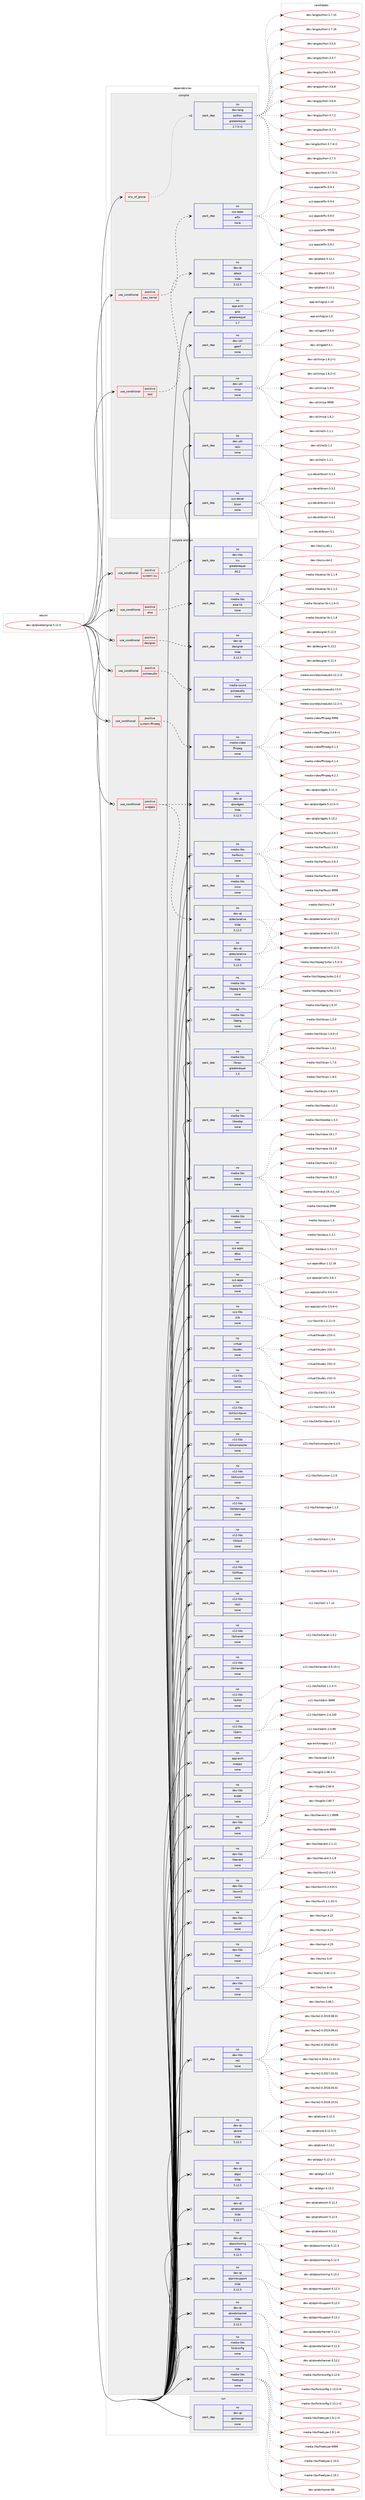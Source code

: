digraph prolog {

# *************
# Graph options
# *************

newrank=true;
concentrate=true;
compound=true;
graph [rankdir=LR,fontname=Helvetica,fontsize=10,ranksep=1.5];#, ranksep=2.5, nodesep=0.2];
edge  [arrowhead=vee];
node  [fontname=Helvetica,fontsize=10];

# **********
# The ebuild
# **********

subgraph cluster_leftcol {
color=gray;
rank=same;
label=<<i>ebuild</i>>;
id [label="dev-qt/qtwebengine-5.12.5", color=red, width=4, href="../dev-qt/qtwebengine-5.12.5.svg"];
}

# ****************
# The dependencies
# ****************

subgraph cluster_midcol {
color=gray;
label=<<i>dependencies</i>>;
subgraph cluster_compile {
fillcolor="#eeeeee";
style=filled;
label=<<i>compile</i>>;
subgraph any11514 {
dependency647352 [label=<<TABLE BORDER="0" CELLBORDER="1" CELLSPACING="0" CELLPADDING="4"><TR><TD CELLPADDING="10">any_of_group</TD></TR></TABLE>>, shape=none, color=red];subgraph pack482967 {
dependency647353 [label=<<TABLE BORDER="0" CELLBORDER="1" CELLSPACING="0" CELLPADDING="4" WIDTH="220"><TR><TD ROWSPAN="6" CELLPADDING="30">pack_dep</TD></TR><TR><TD WIDTH="110">no</TD></TR><TR><TD>dev-lang</TD></TR><TR><TD>python</TD></TR><TR><TD>greaterequal</TD></TR><TR><TD>2.7.5-r2</TD></TR></TABLE>>, shape=none, color=blue];
}
dependency647352:e -> dependency647353:w [weight=20,style="dotted",arrowhead="oinv"];
}
id:e -> dependency647352:w [weight=20,style="solid",arrowhead="vee"];
subgraph cond152493 {
dependency647354 [label=<<TABLE BORDER="0" CELLBORDER="1" CELLSPACING="0" CELLPADDING="4"><TR><TD ROWSPAN="3" CELLPADDING="10">use_conditional</TD></TR><TR><TD>positive</TD></TR><TR><TD>pax_kernel</TD></TR></TABLE>>, shape=none, color=red];
subgraph pack482968 {
dependency647355 [label=<<TABLE BORDER="0" CELLBORDER="1" CELLSPACING="0" CELLPADDING="4" WIDTH="220"><TR><TD ROWSPAN="6" CELLPADDING="30">pack_dep</TD></TR><TR><TD WIDTH="110">no</TD></TR><TR><TD>sys-apps</TD></TR><TR><TD>elfix</TD></TR><TR><TD>none</TD></TR><TR><TD></TD></TR></TABLE>>, shape=none, color=blue];
}
dependency647354:e -> dependency647355:w [weight=20,style="dashed",arrowhead="vee"];
}
id:e -> dependency647354:w [weight=20,style="solid",arrowhead="vee"];
subgraph cond152494 {
dependency647356 [label=<<TABLE BORDER="0" CELLBORDER="1" CELLSPACING="0" CELLPADDING="4"><TR><TD ROWSPAN="3" CELLPADDING="10">use_conditional</TD></TR><TR><TD>positive</TD></TR><TR><TD>test</TD></TR></TABLE>>, shape=none, color=red];
subgraph pack482969 {
dependency647357 [label=<<TABLE BORDER="0" CELLBORDER="1" CELLSPACING="0" CELLPADDING="4" WIDTH="220"><TR><TD ROWSPAN="6" CELLPADDING="30">pack_dep</TD></TR><TR><TD WIDTH="110">no</TD></TR><TR><TD>dev-qt</TD></TR><TR><TD>qttest</TD></TR><TR><TD>tilde</TD></TR><TR><TD>5.12.5</TD></TR></TABLE>>, shape=none, color=blue];
}
dependency647356:e -> dependency647357:w [weight=20,style="dashed",arrowhead="vee"];
}
id:e -> dependency647356:w [weight=20,style="solid",arrowhead="vee"];
subgraph pack482970 {
dependency647358 [label=<<TABLE BORDER="0" CELLBORDER="1" CELLSPACING="0" CELLPADDING="4" WIDTH="220"><TR><TD ROWSPAN="6" CELLPADDING="30">pack_dep</TD></TR><TR><TD WIDTH="110">no</TD></TR><TR><TD>app-arch</TD></TR><TR><TD>gzip</TD></TR><TR><TD>greaterequal</TD></TR><TR><TD>1.7</TD></TR></TABLE>>, shape=none, color=blue];
}
id:e -> dependency647358:w [weight=20,style="solid",arrowhead="vee"];
subgraph pack482971 {
dependency647359 [label=<<TABLE BORDER="0" CELLBORDER="1" CELLSPACING="0" CELLPADDING="4" WIDTH="220"><TR><TD ROWSPAN="6" CELLPADDING="30">pack_dep</TD></TR><TR><TD WIDTH="110">no</TD></TR><TR><TD>dev-util</TD></TR><TR><TD>gperf</TD></TR><TR><TD>none</TD></TR><TR><TD></TD></TR></TABLE>>, shape=none, color=blue];
}
id:e -> dependency647359:w [weight=20,style="solid",arrowhead="vee"];
subgraph pack482972 {
dependency647360 [label=<<TABLE BORDER="0" CELLBORDER="1" CELLSPACING="0" CELLPADDING="4" WIDTH="220"><TR><TD ROWSPAN="6" CELLPADDING="30">pack_dep</TD></TR><TR><TD WIDTH="110">no</TD></TR><TR><TD>dev-util</TD></TR><TR><TD>ninja</TD></TR><TR><TD>none</TD></TR><TR><TD></TD></TR></TABLE>>, shape=none, color=blue];
}
id:e -> dependency647360:w [weight=20,style="solid",arrowhead="vee"];
subgraph pack482973 {
dependency647361 [label=<<TABLE BORDER="0" CELLBORDER="1" CELLSPACING="0" CELLPADDING="4" WIDTH="220"><TR><TD ROWSPAN="6" CELLPADDING="30">pack_dep</TD></TR><TR><TD WIDTH="110">no</TD></TR><TR><TD>dev-util</TD></TR><TR><TD>re2c</TD></TR><TR><TD>none</TD></TR><TR><TD></TD></TR></TABLE>>, shape=none, color=blue];
}
id:e -> dependency647361:w [weight=20,style="solid",arrowhead="vee"];
subgraph pack482974 {
dependency647362 [label=<<TABLE BORDER="0" CELLBORDER="1" CELLSPACING="0" CELLPADDING="4" WIDTH="220"><TR><TD ROWSPAN="6" CELLPADDING="30">pack_dep</TD></TR><TR><TD WIDTH="110">no</TD></TR><TR><TD>sys-devel</TD></TR><TR><TD>bison</TD></TR><TR><TD>none</TD></TR><TR><TD></TD></TR></TABLE>>, shape=none, color=blue];
}
id:e -> dependency647362:w [weight=20,style="solid",arrowhead="vee"];
}
subgraph cluster_compileandrun {
fillcolor="#eeeeee";
style=filled;
label=<<i>compile and run</i>>;
subgraph cond152495 {
dependency647363 [label=<<TABLE BORDER="0" CELLBORDER="1" CELLSPACING="0" CELLPADDING="4"><TR><TD ROWSPAN="3" CELLPADDING="10">use_conditional</TD></TR><TR><TD>positive</TD></TR><TR><TD>alsa</TD></TR></TABLE>>, shape=none, color=red];
subgraph pack482975 {
dependency647364 [label=<<TABLE BORDER="0" CELLBORDER="1" CELLSPACING="0" CELLPADDING="4" WIDTH="220"><TR><TD ROWSPAN="6" CELLPADDING="30">pack_dep</TD></TR><TR><TD WIDTH="110">no</TD></TR><TR><TD>media-libs</TD></TR><TR><TD>alsa-lib</TD></TR><TR><TD>none</TD></TR><TR><TD></TD></TR></TABLE>>, shape=none, color=blue];
}
dependency647363:e -> dependency647364:w [weight=20,style="dashed",arrowhead="vee"];
}
id:e -> dependency647363:w [weight=20,style="solid",arrowhead="odotvee"];
subgraph cond152496 {
dependency647365 [label=<<TABLE BORDER="0" CELLBORDER="1" CELLSPACING="0" CELLPADDING="4"><TR><TD ROWSPAN="3" CELLPADDING="10">use_conditional</TD></TR><TR><TD>positive</TD></TR><TR><TD>designer</TD></TR></TABLE>>, shape=none, color=red];
subgraph pack482976 {
dependency647366 [label=<<TABLE BORDER="0" CELLBORDER="1" CELLSPACING="0" CELLPADDING="4" WIDTH="220"><TR><TD ROWSPAN="6" CELLPADDING="30">pack_dep</TD></TR><TR><TD WIDTH="110">no</TD></TR><TR><TD>dev-qt</TD></TR><TR><TD>designer</TD></TR><TR><TD>tilde</TD></TR><TR><TD>5.12.5</TD></TR></TABLE>>, shape=none, color=blue];
}
dependency647365:e -> dependency647366:w [weight=20,style="dashed",arrowhead="vee"];
}
id:e -> dependency647365:w [weight=20,style="solid",arrowhead="odotvee"];
subgraph cond152497 {
dependency647367 [label=<<TABLE BORDER="0" CELLBORDER="1" CELLSPACING="0" CELLPADDING="4"><TR><TD ROWSPAN="3" CELLPADDING="10">use_conditional</TD></TR><TR><TD>positive</TD></TR><TR><TD>pulseaudio</TD></TR></TABLE>>, shape=none, color=red];
subgraph pack482977 {
dependency647368 [label=<<TABLE BORDER="0" CELLBORDER="1" CELLSPACING="0" CELLPADDING="4" WIDTH="220"><TR><TD ROWSPAN="6" CELLPADDING="30">pack_dep</TD></TR><TR><TD WIDTH="110">no</TD></TR><TR><TD>media-sound</TD></TR><TR><TD>pulseaudio</TD></TR><TR><TD>none</TD></TR><TR><TD></TD></TR></TABLE>>, shape=none, color=blue];
}
dependency647367:e -> dependency647368:w [weight=20,style="dashed",arrowhead="vee"];
}
id:e -> dependency647367:w [weight=20,style="solid",arrowhead="odotvee"];
subgraph cond152498 {
dependency647369 [label=<<TABLE BORDER="0" CELLBORDER="1" CELLSPACING="0" CELLPADDING="4"><TR><TD ROWSPAN="3" CELLPADDING="10">use_conditional</TD></TR><TR><TD>positive</TD></TR><TR><TD>system-ffmpeg</TD></TR></TABLE>>, shape=none, color=red];
subgraph pack482978 {
dependency647370 [label=<<TABLE BORDER="0" CELLBORDER="1" CELLSPACING="0" CELLPADDING="4" WIDTH="220"><TR><TD ROWSPAN="6" CELLPADDING="30">pack_dep</TD></TR><TR><TD WIDTH="110">no</TD></TR><TR><TD>media-video</TD></TR><TR><TD>ffmpeg</TD></TR><TR><TD>none</TD></TR><TR><TD></TD></TR></TABLE>>, shape=none, color=blue];
}
dependency647369:e -> dependency647370:w [weight=20,style="dashed",arrowhead="vee"];
}
id:e -> dependency647369:w [weight=20,style="solid",arrowhead="odotvee"];
subgraph cond152499 {
dependency647371 [label=<<TABLE BORDER="0" CELLBORDER="1" CELLSPACING="0" CELLPADDING="4"><TR><TD ROWSPAN="3" CELLPADDING="10">use_conditional</TD></TR><TR><TD>positive</TD></TR><TR><TD>system-icu</TD></TR></TABLE>>, shape=none, color=red];
subgraph pack482979 {
dependency647372 [label=<<TABLE BORDER="0" CELLBORDER="1" CELLSPACING="0" CELLPADDING="4" WIDTH="220"><TR><TD ROWSPAN="6" CELLPADDING="30">pack_dep</TD></TR><TR><TD WIDTH="110">no</TD></TR><TR><TD>dev-libs</TD></TR><TR><TD>icu</TD></TR><TR><TD>greaterequal</TD></TR><TR><TD>60.2</TD></TR></TABLE>>, shape=none, color=blue];
}
dependency647371:e -> dependency647372:w [weight=20,style="dashed",arrowhead="vee"];
}
id:e -> dependency647371:w [weight=20,style="solid",arrowhead="odotvee"];
subgraph cond152500 {
dependency647373 [label=<<TABLE BORDER="0" CELLBORDER="1" CELLSPACING="0" CELLPADDING="4"><TR><TD ROWSPAN="3" CELLPADDING="10">use_conditional</TD></TR><TR><TD>positive</TD></TR><TR><TD>widgets</TD></TR></TABLE>>, shape=none, color=red];
subgraph pack482980 {
dependency647374 [label=<<TABLE BORDER="0" CELLBORDER="1" CELLSPACING="0" CELLPADDING="4" WIDTH="220"><TR><TD ROWSPAN="6" CELLPADDING="30">pack_dep</TD></TR><TR><TD WIDTH="110">no</TD></TR><TR><TD>dev-qt</TD></TR><TR><TD>qtdeclarative</TD></TR><TR><TD>tilde</TD></TR><TR><TD>5.12.5</TD></TR></TABLE>>, shape=none, color=blue];
}
dependency647373:e -> dependency647374:w [weight=20,style="dashed",arrowhead="vee"];
subgraph pack482981 {
dependency647375 [label=<<TABLE BORDER="0" CELLBORDER="1" CELLSPACING="0" CELLPADDING="4" WIDTH="220"><TR><TD ROWSPAN="6" CELLPADDING="30">pack_dep</TD></TR><TR><TD WIDTH="110">no</TD></TR><TR><TD>dev-qt</TD></TR><TR><TD>qtwidgets</TD></TR><TR><TD>tilde</TD></TR><TR><TD>5.12.5</TD></TR></TABLE>>, shape=none, color=blue];
}
dependency647373:e -> dependency647375:w [weight=20,style="dashed",arrowhead="vee"];
}
id:e -> dependency647373:w [weight=20,style="solid",arrowhead="odotvee"];
subgraph pack482982 {
dependency647376 [label=<<TABLE BORDER="0" CELLBORDER="1" CELLSPACING="0" CELLPADDING="4" WIDTH="220"><TR><TD ROWSPAN="6" CELLPADDING="30">pack_dep</TD></TR><TR><TD WIDTH="110">no</TD></TR><TR><TD>app-arch</TD></TR><TR><TD>snappy</TD></TR><TR><TD>none</TD></TR><TR><TD></TD></TR></TABLE>>, shape=none, color=blue];
}
id:e -> dependency647376:w [weight=20,style="solid",arrowhead="odotvee"];
subgraph pack482983 {
dependency647377 [label=<<TABLE BORDER="0" CELLBORDER="1" CELLSPACING="0" CELLPADDING="4" WIDTH="220"><TR><TD ROWSPAN="6" CELLPADDING="30">pack_dep</TD></TR><TR><TD WIDTH="110">no</TD></TR><TR><TD>dev-libs</TD></TR><TR><TD>expat</TD></TR><TR><TD>none</TD></TR><TR><TD></TD></TR></TABLE>>, shape=none, color=blue];
}
id:e -> dependency647377:w [weight=20,style="solid",arrowhead="odotvee"];
subgraph pack482984 {
dependency647378 [label=<<TABLE BORDER="0" CELLBORDER="1" CELLSPACING="0" CELLPADDING="4" WIDTH="220"><TR><TD ROWSPAN="6" CELLPADDING="30">pack_dep</TD></TR><TR><TD WIDTH="110">no</TD></TR><TR><TD>dev-libs</TD></TR><TR><TD>glib</TD></TR><TR><TD>none</TD></TR><TR><TD></TD></TR></TABLE>>, shape=none, color=blue];
}
id:e -> dependency647378:w [weight=20,style="solid",arrowhead="odotvee"];
subgraph pack482985 {
dependency647379 [label=<<TABLE BORDER="0" CELLBORDER="1" CELLSPACING="0" CELLPADDING="4" WIDTH="220"><TR><TD ROWSPAN="6" CELLPADDING="30">pack_dep</TD></TR><TR><TD WIDTH="110">no</TD></TR><TR><TD>dev-libs</TD></TR><TR><TD>libevent</TD></TR><TR><TD>none</TD></TR><TR><TD></TD></TR></TABLE>>, shape=none, color=blue];
}
id:e -> dependency647379:w [weight=20,style="solid",arrowhead="odotvee"];
subgraph pack482986 {
dependency647380 [label=<<TABLE BORDER="0" CELLBORDER="1" CELLSPACING="0" CELLPADDING="4" WIDTH="220"><TR><TD ROWSPAN="6" CELLPADDING="30">pack_dep</TD></TR><TR><TD WIDTH="110">no</TD></TR><TR><TD>dev-libs</TD></TR><TR><TD>libxml2</TD></TR><TR><TD>none</TD></TR><TR><TD></TD></TR></TABLE>>, shape=none, color=blue];
}
id:e -> dependency647380:w [weight=20,style="solid",arrowhead="odotvee"];
subgraph pack482987 {
dependency647381 [label=<<TABLE BORDER="0" CELLBORDER="1" CELLSPACING="0" CELLPADDING="4" WIDTH="220"><TR><TD ROWSPAN="6" CELLPADDING="30">pack_dep</TD></TR><TR><TD WIDTH="110">no</TD></TR><TR><TD>dev-libs</TD></TR><TR><TD>libxslt</TD></TR><TR><TD>none</TD></TR><TR><TD></TD></TR></TABLE>>, shape=none, color=blue];
}
id:e -> dependency647381:w [weight=20,style="solid",arrowhead="odotvee"];
subgraph pack482988 {
dependency647382 [label=<<TABLE BORDER="0" CELLBORDER="1" CELLSPACING="0" CELLPADDING="4" WIDTH="220"><TR><TD ROWSPAN="6" CELLPADDING="30">pack_dep</TD></TR><TR><TD WIDTH="110">no</TD></TR><TR><TD>dev-libs</TD></TR><TR><TD>nspr</TD></TR><TR><TD>none</TD></TR><TR><TD></TD></TR></TABLE>>, shape=none, color=blue];
}
id:e -> dependency647382:w [weight=20,style="solid",arrowhead="odotvee"];
subgraph pack482989 {
dependency647383 [label=<<TABLE BORDER="0" CELLBORDER="1" CELLSPACING="0" CELLPADDING="4" WIDTH="220"><TR><TD ROWSPAN="6" CELLPADDING="30">pack_dep</TD></TR><TR><TD WIDTH="110">no</TD></TR><TR><TD>dev-libs</TD></TR><TR><TD>nss</TD></TR><TR><TD>none</TD></TR><TR><TD></TD></TR></TABLE>>, shape=none, color=blue];
}
id:e -> dependency647383:w [weight=20,style="solid",arrowhead="odotvee"];
subgraph pack482990 {
dependency647384 [label=<<TABLE BORDER="0" CELLBORDER="1" CELLSPACING="0" CELLPADDING="4" WIDTH="220"><TR><TD ROWSPAN="6" CELLPADDING="30">pack_dep</TD></TR><TR><TD WIDTH="110">no</TD></TR><TR><TD>dev-libs</TD></TR><TR><TD>re2</TD></TR><TR><TD>none</TD></TR><TR><TD></TD></TR></TABLE>>, shape=none, color=blue];
}
id:e -> dependency647384:w [weight=20,style="solid",arrowhead="odotvee"];
subgraph pack482991 {
dependency647385 [label=<<TABLE BORDER="0" CELLBORDER="1" CELLSPACING="0" CELLPADDING="4" WIDTH="220"><TR><TD ROWSPAN="6" CELLPADDING="30">pack_dep</TD></TR><TR><TD WIDTH="110">no</TD></TR><TR><TD>dev-qt</TD></TR><TR><TD>qtcore</TD></TR><TR><TD>tilde</TD></TR><TR><TD>5.12.5</TD></TR></TABLE>>, shape=none, color=blue];
}
id:e -> dependency647385:w [weight=20,style="solid",arrowhead="odotvee"];
subgraph pack482992 {
dependency647386 [label=<<TABLE BORDER="0" CELLBORDER="1" CELLSPACING="0" CELLPADDING="4" WIDTH="220"><TR><TD ROWSPAN="6" CELLPADDING="30">pack_dep</TD></TR><TR><TD WIDTH="110">no</TD></TR><TR><TD>dev-qt</TD></TR><TR><TD>qtdeclarative</TD></TR><TR><TD>tilde</TD></TR><TR><TD>5.12.5</TD></TR></TABLE>>, shape=none, color=blue];
}
id:e -> dependency647386:w [weight=20,style="solid",arrowhead="odotvee"];
subgraph pack482993 {
dependency647387 [label=<<TABLE BORDER="0" CELLBORDER="1" CELLSPACING="0" CELLPADDING="4" WIDTH="220"><TR><TD ROWSPAN="6" CELLPADDING="30">pack_dep</TD></TR><TR><TD WIDTH="110">no</TD></TR><TR><TD>dev-qt</TD></TR><TR><TD>qtgui</TD></TR><TR><TD>tilde</TD></TR><TR><TD>5.12.5</TD></TR></TABLE>>, shape=none, color=blue];
}
id:e -> dependency647387:w [weight=20,style="solid",arrowhead="odotvee"];
subgraph pack482994 {
dependency647388 [label=<<TABLE BORDER="0" CELLBORDER="1" CELLSPACING="0" CELLPADDING="4" WIDTH="220"><TR><TD ROWSPAN="6" CELLPADDING="30">pack_dep</TD></TR><TR><TD WIDTH="110">no</TD></TR><TR><TD>dev-qt</TD></TR><TR><TD>qtnetwork</TD></TR><TR><TD>tilde</TD></TR><TR><TD>5.12.5</TD></TR></TABLE>>, shape=none, color=blue];
}
id:e -> dependency647388:w [weight=20,style="solid",arrowhead="odotvee"];
subgraph pack482995 {
dependency647389 [label=<<TABLE BORDER="0" CELLBORDER="1" CELLSPACING="0" CELLPADDING="4" WIDTH="220"><TR><TD ROWSPAN="6" CELLPADDING="30">pack_dep</TD></TR><TR><TD WIDTH="110">no</TD></TR><TR><TD>dev-qt</TD></TR><TR><TD>qtpositioning</TD></TR><TR><TD>tilde</TD></TR><TR><TD>5.12.5</TD></TR></TABLE>>, shape=none, color=blue];
}
id:e -> dependency647389:w [weight=20,style="solid",arrowhead="odotvee"];
subgraph pack482996 {
dependency647390 [label=<<TABLE BORDER="0" CELLBORDER="1" CELLSPACING="0" CELLPADDING="4" WIDTH="220"><TR><TD ROWSPAN="6" CELLPADDING="30">pack_dep</TD></TR><TR><TD WIDTH="110">no</TD></TR><TR><TD>dev-qt</TD></TR><TR><TD>qtprintsupport</TD></TR><TR><TD>tilde</TD></TR><TR><TD>5.12.5</TD></TR></TABLE>>, shape=none, color=blue];
}
id:e -> dependency647390:w [weight=20,style="solid",arrowhead="odotvee"];
subgraph pack482997 {
dependency647391 [label=<<TABLE BORDER="0" CELLBORDER="1" CELLSPACING="0" CELLPADDING="4" WIDTH="220"><TR><TD ROWSPAN="6" CELLPADDING="30">pack_dep</TD></TR><TR><TD WIDTH="110">no</TD></TR><TR><TD>dev-qt</TD></TR><TR><TD>qtwebchannel</TD></TR><TR><TD>tilde</TD></TR><TR><TD>5.12.5</TD></TR></TABLE>>, shape=none, color=blue];
}
id:e -> dependency647391:w [weight=20,style="solid",arrowhead="odotvee"];
subgraph pack482998 {
dependency647392 [label=<<TABLE BORDER="0" CELLBORDER="1" CELLSPACING="0" CELLPADDING="4" WIDTH="220"><TR><TD ROWSPAN="6" CELLPADDING="30">pack_dep</TD></TR><TR><TD WIDTH="110">no</TD></TR><TR><TD>media-libs</TD></TR><TR><TD>fontconfig</TD></TR><TR><TD>none</TD></TR><TR><TD></TD></TR></TABLE>>, shape=none, color=blue];
}
id:e -> dependency647392:w [weight=20,style="solid",arrowhead="odotvee"];
subgraph pack482999 {
dependency647393 [label=<<TABLE BORDER="0" CELLBORDER="1" CELLSPACING="0" CELLPADDING="4" WIDTH="220"><TR><TD ROWSPAN="6" CELLPADDING="30">pack_dep</TD></TR><TR><TD WIDTH="110">no</TD></TR><TR><TD>media-libs</TD></TR><TR><TD>freetype</TD></TR><TR><TD>none</TD></TR><TR><TD></TD></TR></TABLE>>, shape=none, color=blue];
}
id:e -> dependency647393:w [weight=20,style="solid",arrowhead="odotvee"];
subgraph pack483000 {
dependency647394 [label=<<TABLE BORDER="0" CELLBORDER="1" CELLSPACING="0" CELLPADDING="4" WIDTH="220"><TR><TD ROWSPAN="6" CELLPADDING="30">pack_dep</TD></TR><TR><TD WIDTH="110">no</TD></TR><TR><TD>media-libs</TD></TR><TR><TD>harfbuzz</TD></TR><TR><TD>none</TD></TR><TR><TD></TD></TR></TABLE>>, shape=none, color=blue];
}
id:e -> dependency647394:w [weight=20,style="solid",arrowhead="odotvee"];
subgraph pack483001 {
dependency647395 [label=<<TABLE BORDER="0" CELLBORDER="1" CELLSPACING="0" CELLPADDING="4" WIDTH="220"><TR><TD ROWSPAN="6" CELLPADDING="30">pack_dep</TD></TR><TR><TD WIDTH="110">no</TD></TR><TR><TD>media-libs</TD></TR><TR><TD>lcms</TD></TR><TR><TD>none</TD></TR><TR><TD></TD></TR></TABLE>>, shape=none, color=blue];
}
id:e -> dependency647395:w [weight=20,style="solid",arrowhead="odotvee"];
subgraph pack483002 {
dependency647396 [label=<<TABLE BORDER="0" CELLBORDER="1" CELLSPACING="0" CELLPADDING="4" WIDTH="220"><TR><TD ROWSPAN="6" CELLPADDING="30">pack_dep</TD></TR><TR><TD WIDTH="110">no</TD></TR><TR><TD>media-libs</TD></TR><TR><TD>libjpeg-turbo</TD></TR><TR><TD>none</TD></TR><TR><TD></TD></TR></TABLE>>, shape=none, color=blue];
}
id:e -> dependency647396:w [weight=20,style="solid",arrowhead="odotvee"];
subgraph pack483003 {
dependency647397 [label=<<TABLE BORDER="0" CELLBORDER="1" CELLSPACING="0" CELLPADDING="4" WIDTH="220"><TR><TD ROWSPAN="6" CELLPADDING="30">pack_dep</TD></TR><TR><TD WIDTH="110">no</TD></TR><TR><TD>media-libs</TD></TR><TR><TD>libpng</TD></TR><TR><TD>none</TD></TR><TR><TD></TD></TR></TABLE>>, shape=none, color=blue];
}
id:e -> dependency647397:w [weight=20,style="solid",arrowhead="odotvee"];
subgraph pack483004 {
dependency647398 [label=<<TABLE BORDER="0" CELLBORDER="1" CELLSPACING="0" CELLPADDING="4" WIDTH="220"><TR><TD ROWSPAN="6" CELLPADDING="30">pack_dep</TD></TR><TR><TD WIDTH="110">no</TD></TR><TR><TD>media-libs</TD></TR><TR><TD>libvpx</TD></TR><TR><TD>greaterequal</TD></TR><TR><TD>1.5</TD></TR></TABLE>>, shape=none, color=blue];
}
id:e -> dependency647398:w [weight=20,style="solid",arrowhead="odotvee"];
subgraph pack483005 {
dependency647399 [label=<<TABLE BORDER="0" CELLBORDER="1" CELLSPACING="0" CELLPADDING="4" WIDTH="220"><TR><TD ROWSPAN="6" CELLPADDING="30">pack_dep</TD></TR><TR><TD WIDTH="110">no</TD></TR><TR><TD>media-libs</TD></TR><TR><TD>libwebp</TD></TR><TR><TD>none</TD></TR><TR><TD></TD></TR></TABLE>>, shape=none, color=blue];
}
id:e -> dependency647399:w [weight=20,style="solid",arrowhead="odotvee"];
subgraph pack483006 {
dependency647400 [label=<<TABLE BORDER="0" CELLBORDER="1" CELLSPACING="0" CELLPADDING="4" WIDTH="220"><TR><TD ROWSPAN="6" CELLPADDING="30">pack_dep</TD></TR><TR><TD WIDTH="110">no</TD></TR><TR><TD>media-libs</TD></TR><TR><TD>mesa</TD></TR><TR><TD>none</TD></TR><TR><TD></TD></TR></TABLE>>, shape=none, color=blue];
}
id:e -> dependency647400:w [weight=20,style="solid",arrowhead="odotvee"];
subgraph pack483007 {
dependency647401 [label=<<TABLE BORDER="0" CELLBORDER="1" CELLSPACING="0" CELLPADDING="4" WIDTH="220"><TR><TD ROWSPAN="6" CELLPADDING="30">pack_dep</TD></TR><TR><TD WIDTH="110">no</TD></TR><TR><TD>media-libs</TD></TR><TR><TD>opus</TD></TR><TR><TD>none</TD></TR><TR><TD></TD></TR></TABLE>>, shape=none, color=blue];
}
id:e -> dependency647401:w [weight=20,style="solid",arrowhead="odotvee"];
subgraph pack483008 {
dependency647402 [label=<<TABLE BORDER="0" CELLBORDER="1" CELLSPACING="0" CELLPADDING="4" WIDTH="220"><TR><TD ROWSPAN="6" CELLPADDING="30">pack_dep</TD></TR><TR><TD WIDTH="110">no</TD></TR><TR><TD>sys-apps</TD></TR><TR><TD>dbus</TD></TR><TR><TD>none</TD></TR><TR><TD></TD></TR></TABLE>>, shape=none, color=blue];
}
id:e -> dependency647402:w [weight=20,style="solid",arrowhead="odotvee"];
subgraph pack483009 {
dependency647403 [label=<<TABLE BORDER="0" CELLBORDER="1" CELLSPACING="0" CELLPADDING="4" WIDTH="220"><TR><TD ROWSPAN="6" CELLPADDING="30">pack_dep</TD></TR><TR><TD WIDTH="110">no</TD></TR><TR><TD>sys-apps</TD></TR><TR><TD>pciutils</TD></TR><TR><TD>none</TD></TR><TR><TD></TD></TR></TABLE>>, shape=none, color=blue];
}
id:e -> dependency647403:w [weight=20,style="solid",arrowhead="odotvee"];
subgraph pack483010 {
dependency647404 [label=<<TABLE BORDER="0" CELLBORDER="1" CELLSPACING="0" CELLPADDING="4" WIDTH="220"><TR><TD ROWSPAN="6" CELLPADDING="30">pack_dep</TD></TR><TR><TD WIDTH="110">no</TD></TR><TR><TD>sys-libs</TD></TR><TR><TD>zlib</TD></TR><TR><TD>none</TD></TR><TR><TD></TD></TR></TABLE>>, shape=none, color=blue];
}
id:e -> dependency647404:w [weight=20,style="solid",arrowhead="odotvee"];
subgraph pack483011 {
dependency647405 [label=<<TABLE BORDER="0" CELLBORDER="1" CELLSPACING="0" CELLPADDING="4" WIDTH="220"><TR><TD ROWSPAN="6" CELLPADDING="30">pack_dep</TD></TR><TR><TD WIDTH="110">no</TD></TR><TR><TD>virtual</TD></TR><TR><TD>libudev</TD></TR><TR><TD>none</TD></TR><TR><TD></TD></TR></TABLE>>, shape=none, color=blue];
}
id:e -> dependency647405:w [weight=20,style="solid",arrowhead="odotvee"];
subgraph pack483012 {
dependency647406 [label=<<TABLE BORDER="0" CELLBORDER="1" CELLSPACING="0" CELLPADDING="4" WIDTH="220"><TR><TD ROWSPAN="6" CELLPADDING="30">pack_dep</TD></TR><TR><TD WIDTH="110">no</TD></TR><TR><TD>x11-libs</TD></TR><TR><TD>libX11</TD></TR><TR><TD>none</TD></TR><TR><TD></TD></TR></TABLE>>, shape=none, color=blue];
}
id:e -> dependency647406:w [weight=20,style="solid",arrowhead="odotvee"];
subgraph pack483013 {
dependency647407 [label=<<TABLE BORDER="0" CELLBORDER="1" CELLSPACING="0" CELLPADDING="4" WIDTH="220"><TR><TD ROWSPAN="6" CELLPADDING="30">pack_dep</TD></TR><TR><TD WIDTH="110">no</TD></TR><TR><TD>x11-libs</TD></TR><TR><TD>libXScrnSaver</TD></TR><TR><TD>none</TD></TR><TR><TD></TD></TR></TABLE>>, shape=none, color=blue];
}
id:e -> dependency647407:w [weight=20,style="solid",arrowhead="odotvee"];
subgraph pack483014 {
dependency647408 [label=<<TABLE BORDER="0" CELLBORDER="1" CELLSPACING="0" CELLPADDING="4" WIDTH="220"><TR><TD ROWSPAN="6" CELLPADDING="30">pack_dep</TD></TR><TR><TD WIDTH="110">no</TD></TR><TR><TD>x11-libs</TD></TR><TR><TD>libXcomposite</TD></TR><TR><TD>none</TD></TR><TR><TD></TD></TR></TABLE>>, shape=none, color=blue];
}
id:e -> dependency647408:w [weight=20,style="solid",arrowhead="odotvee"];
subgraph pack483015 {
dependency647409 [label=<<TABLE BORDER="0" CELLBORDER="1" CELLSPACING="0" CELLPADDING="4" WIDTH="220"><TR><TD ROWSPAN="6" CELLPADDING="30">pack_dep</TD></TR><TR><TD WIDTH="110">no</TD></TR><TR><TD>x11-libs</TD></TR><TR><TD>libXcursor</TD></TR><TR><TD>none</TD></TR><TR><TD></TD></TR></TABLE>>, shape=none, color=blue];
}
id:e -> dependency647409:w [weight=20,style="solid",arrowhead="odotvee"];
subgraph pack483016 {
dependency647410 [label=<<TABLE BORDER="0" CELLBORDER="1" CELLSPACING="0" CELLPADDING="4" WIDTH="220"><TR><TD ROWSPAN="6" CELLPADDING="30">pack_dep</TD></TR><TR><TD WIDTH="110">no</TD></TR><TR><TD>x11-libs</TD></TR><TR><TD>libXdamage</TD></TR><TR><TD>none</TD></TR><TR><TD></TD></TR></TABLE>>, shape=none, color=blue];
}
id:e -> dependency647410:w [weight=20,style="solid",arrowhead="odotvee"];
subgraph pack483017 {
dependency647411 [label=<<TABLE BORDER="0" CELLBORDER="1" CELLSPACING="0" CELLPADDING="4" WIDTH="220"><TR><TD ROWSPAN="6" CELLPADDING="30">pack_dep</TD></TR><TR><TD WIDTH="110">no</TD></TR><TR><TD>x11-libs</TD></TR><TR><TD>libXext</TD></TR><TR><TD>none</TD></TR><TR><TD></TD></TR></TABLE>>, shape=none, color=blue];
}
id:e -> dependency647411:w [weight=20,style="solid",arrowhead="odotvee"];
subgraph pack483018 {
dependency647412 [label=<<TABLE BORDER="0" CELLBORDER="1" CELLSPACING="0" CELLPADDING="4" WIDTH="220"><TR><TD ROWSPAN="6" CELLPADDING="30">pack_dep</TD></TR><TR><TD WIDTH="110">no</TD></TR><TR><TD>x11-libs</TD></TR><TR><TD>libXfixes</TD></TR><TR><TD>none</TD></TR><TR><TD></TD></TR></TABLE>>, shape=none, color=blue];
}
id:e -> dependency647412:w [weight=20,style="solid",arrowhead="odotvee"];
subgraph pack483019 {
dependency647413 [label=<<TABLE BORDER="0" CELLBORDER="1" CELLSPACING="0" CELLPADDING="4" WIDTH="220"><TR><TD ROWSPAN="6" CELLPADDING="30">pack_dep</TD></TR><TR><TD WIDTH="110">no</TD></TR><TR><TD>x11-libs</TD></TR><TR><TD>libXi</TD></TR><TR><TD>none</TD></TR><TR><TD></TD></TR></TABLE>>, shape=none, color=blue];
}
id:e -> dependency647413:w [weight=20,style="solid",arrowhead="odotvee"];
subgraph pack483020 {
dependency647414 [label=<<TABLE BORDER="0" CELLBORDER="1" CELLSPACING="0" CELLPADDING="4" WIDTH="220"><TR><TD ROWSPAN="6" CELLPADDING="30">pack_dep</TD></TR><TR><TD WIDTH="110">no</TD></TR><TR><TD>x11-libs</TD></TR><TR><TD>libXrandr</TD></TR><TR><TD>none</TD></TR><TR><TD></TD></TR></TABLE>>, shape=none, color=blue];
}
id:e -> dependency647414:w [weight=20,style="solid",arrowhead="odotvee"];
subgraph pack483021 {
dependency647415 [label=<<TABLE BORDER="0" CELLBORDER="1" CELLSPACING="0" CELLPADDING="4" WIDTH="220"><TR><TD ROWSPAN="6" CELLPADDING="30">pack_dep</TD></TR><TR><TD WIDTH="110">no</TD></TR><TR><TD>x11-libs</TD></TR><TR><TD>libXrender</TD></TR><TR><TD>none</TD></TR><TR><TD></TD></TR></TABLE>>, shape=none, color=blue];
}
id:e -> dependency647415:w [weight=20,style="solid",arrowhead="odotvee"];
subgraph pack483022 {
dependency647416 [label=<<TABLE BORDER="0" CELLBORDER="1" CELLSPACING="0" CELLPADDING="4" WIDTH="220"><TR><TD ROWSPAN="6" CELLPADDING="30">pack_dep</TD></TR><TR><TD WIDTH="110">no</TD></TR><TR><TD>x11-libs</TD></TR><TR><TD>libXtst</TD></TR><TR><TD>none</TD></TR><TR><TD></TD></TR></TABLE>>, shape=none, color=blue];
}
id:e -> dependency647416:w [weight=20,style="solid",arrowhead="odotvee"];
subgraph pack483023 {
dependency647417 [label=<<TABLE BORDER="0" CELLBORDER="1" CELLSPACING="0" CELLPADDING="4" WIDTH="220"><TR><TD ROWSPAN="6" CELLPADDING="30">pack_dep</TD></TR><TR><TD WIDTH="110">no</TD></TR><TR><TD>x11-libs</TD></TR><TR><TD>libdrm</TD></TR><TR><TD>none</TD></TR><TR><TD></TD></TR></TABLE>>, shape=none, color=blue];
}
id:e -> dependency647417:w [weight=20,style="solid",arrowhead="odotvee"];
}
subgraph cluster_run {
fillcolor="#eeeeee";
style=filled;
label=<<i>run</i>>;
subgraph pack483024 {
dependency647418 [label=<<TABLE BORDER="0" CELLBORDER="1" CELLSPACING="0" CELLPADDING="4" WIDTH="220"><TR><TD ROWSPAN="6" CELLPADDING="30">pack_dep</TD></TR><TR><TD WIDTH="110">no</TD></TR><TR><TD>dev-qt</TD></TR><TR><TD>qtchooser</TD></TR><TR><TD>none</TD></TR><TR><TD></TD></TR></TABLE>>, shape=none, color=blue];
}
id:e -> dependency647418:w [weight=20,style="solid",arrowhead="odot"];
}
}

# **************
# The candidates
# **************

subgraph cluster_choices {
rank=same;
color=gray;
label=<<i>candidates</i>>;

subgraph choice482967 {
color=black;
nodesep=1;
choice10010111845108971101034711212111610411111045504655464953 [label="dev-lang/python-2.7.15", color=red, width=4,href="../dev-lang/python-2.7.15.svg"];
choice10010111845108971101034711212111610411111045504655464954 [label="dev-lang/python-2.7.16", color=red, width=4,href="../dev-lang/python-2.7.16.svg"];
choice100101118451089711010347112121116104111110455146534653 [label="dev-lang/python-3.5.5", color=red, width=4,href="../dev-lang/python-3.5.5.svg"];
choice100101118451089711010347112121116104111110455146534655 [label="dev-lang/python-3.5.7", color=red, width=4,href="../dev-lang/python-3.5.7.svg"];
choice100101118451089711010347112121116104111110455146544653 [label="dev-lang/python-3.6.5", color=red, width=4,href="../dev-lang/python-3.6.5.svg"];
choice100101118451089711010347112121116104111110455146544656 [label="dev-lang/python-3.6.8", color=red, width=4,href="../dev-lang/python-3.6.8.svg"];
choice100101118451089711010347112121116104111110455146544657 [label="dev-lang/python-3.6.9", color=red, width=4,href="../dev-lang/python-3.6.9.svg"];
choice100101118451089711010347112121116104111110455146554650 [label="dev-lang/python-3.7.2", color=red, width=4,href="../dev-lang/python-3.7.2.svg"];
choice100101118451089711010347112121116104111110455146554651 [label="dev-lang/python-3.7.3", color=red, width=4,href="../dev-lang/python-3.7.3.svg"];
choice1001011184510897110103471121211161041111104551465546524511449 [label="dev-lang/python-3.7.4-r1", color=red, width=4,href="../dev-lang/python-3.7.4-r1.svg"];
choice100101118451089711010347112121116104111110455146554653 [label="dev-lang/python-3.7.5", color=red, width=4,href="../dev-lang/python-3.7.5.svg"];
choice1001011184510897110103471121211161041111104551465546534511449 [label="dev-lang/python-3.7.5-r1", color=red, width=4,href="../dev-lang/python-3.7.5-r1.svg"];
dependency647353:e -> choice10010111845108971101034711212111610411111045504655464953:w [style=dotted,weight="100"];
dependency647353:e -> choice10010111845108971101034711212111610411111045504655464954:w [style=dotted,weight="100"];
dependency647353:e -> choice100101118451089711010347112121116104111110455146534653:w [style=dotted,weight="100"];
dependency647353:e -> choice100101118451089711010347112121116104111110455146534655:w [style=dotted,weight="100"];
dependency647353:e -> choice100101118451089711010347112121116104111110455146544653:w [style=dotted,weight="100"];
dependency647353:e -> choice100101118451089711010347112121116104111110455146544656:w [style=dotted,weight="100"];
dependency647353:e -> choice100101118451089711010347112121116104111110455146544657:w [style=dotted,weight="100"];
dependency647353:e -> choice100101118451089711010347112121116104111110455146554650:w [style=dotted,weight="100"];
dependency647353:e -> choice100101118451089711010347112121116104111110455146554651:w [style=dotted,weight="100"];
dependency647353:e -> choice1001011184510897110103471121211161041111104551465546524511449:w [style=dotted,weight="100"];
dependency647353:e -> choice100101118451089711010347112121116104111110455146554653:w [style=dotted,weight="100"];
dependency647353:e -> choice1001011184510897110103471121211161041111104551465546534511449:w [style=dotted,weight="100"];
}
subgraph choice482968 {
color=black;
nodesep=1;
choice115121115459711211211547101108102105120454846574650 [label="sys-apps/elfix-0.9.2", color=red, width=4,href="../sys-apps/elfix-0.9.2.svg"];
choice115121115459711211211547101108102105120454846574651 [label="sys-apps/elfix-0.9.3", color=red, width=4,href="../sys-apps/elfix-0.9.3.svg"];
choice115121115459711211211547101108102105120454846574652 [label="sys-apps/elfix-0.9.4", color=red, width=4,href="../sys-apps/elfix-0.9.4.svg"];
choice115121115459711211211547101108102105120454846574653 [label="sys-apps/elfix-0.9.5", color=red, width=4,href="../sys-apps/elfix-0.9.5.svg"];
choice1151211154597112112115471011081021051204557575757 [label="sys-apps/elfix-9999", color=red, width=4,href="../sys-apps/elfix-9999.svg"];
dependency647355:e -> choice115121115459711211211547101108102105120454846574650:w [style=dotted,weight="100"];
dependency647355:e -> choice115121115459711211211547101108102105120454846574651:w [style=dotted,weight="100"];
dependency647355:e -> choice115121115459711211211547101108102105120454846574652:w [style=dotted,weight="100"];
dependency647355:e -> choice115121115459711211211547101108102105120454846574653:w [style=dotted,weight="100"];
dependency647355:e -> choice1151211154597112112115471011081021051204557575757:w [style=dotted,weight="100"];
}
subgraph choice482969 {
color=black;
nodesep=1;
choice100101118451131164711311611610111511645534649504651 [label="dev-qt/qttest-5.12.3", color=red, width=4,href="../dev-qt/qttest-5.12.3.svg"];
choice100101118451131164711311611610111511645534649504653 [label="dev-qt/qttest-5.12.5", color=red, width=4,href="../dev-qt/qttest-5.12.5.svg"];
choice100101118451131164711311611610111511645534649514650 [label="dev-qt/qttest-5.13.2", color=red, width=4,href="../dev-qt/qttest-5.13.2.svg"];
dependency647357:e -> choice100101118451131164711311611610111511645534649504651:w [style=dotted,weight="100"];
dependency647357:e -> choice100101118451131164711311611610111511645534649504653:w [style=dotted,weight="100"];
dependency647357:e -> choice100101118451131164711311611610111511645534649514650:w [style=dotted,weight="100"];
}
subgraph choice482970 {
color=black;
nodesep=1;
choice97112112459711499104471031221051124549464948 [label="app-arch/gzip-1.10", color=red, width=4,href="../app-arch/gzip-1.10.svg"];
choice971121124597114991044710312210511245494657 [label="app-arch/gzip-1.9", color=red, width=4,href="../app-arch/gzip-1.9.svg"];
dependency647358:e -> choice97112112459711499104471031221051124549464948:w [style=dotted,weight="100"];
dependency647358:e -> choice971121124597114991044710312210511245494657:w [style=dotted,weight="100"];
}
subgraph choice482971 {
color=black;
nodesep=1;
choice1001011184511711610510847103112101114102455146484652 [label="dev-util/gperf-3.0.4", color=red, width=4,href="../dev-util/gperf-3.0.4.svg"];
choice100101118451171161051084710311210111410245514649 [label="dev-util/gperf-3.1", color=red, width=4,href="../dev-util/gperf-3.1.svg"];
dependency647359:e -> choice1001011184511711610510847103112101114102455146484652:w [style=dotted,weight="100"];
dependency647359:e -> choice100101118451171161051084710311210111410245514649:w [style=dotted,weight="100"];
}
subgraph choice482972 {
color=black;
nodesep=1;
choice100101118451171161051084711010511010697454946564650 [label="dev-util/ninja-1.8.2", color=red, width=4,href="../dev-util/ninja-1.8.2.svg"];
choice1001011184511711610510847110105110106974549465646504511449 [label="dev-util/ninja-1.8.2-r1", color=red, width=4,href="../dev-util/ninja-1.8.2-r1.svg"];
choice1001011184511711610510847110105110106974549465646504511450 [label="dev-util/ninja-1.8.2-r2", color=red, width=4,href="../dev-util/ninja-1.8.2-r2.svg"];
choice100101118451171161051084711010511010697454946574648 [label="dev-util/ninja-1.9.0", color=red, width=4,href="../dev-util/ninja-1.9.0.svg"];
choice1001011184511711610510847110105110106974557575757 [label="dev-util/ninja-9999", color=red, width=4,href="../dev-util/ninja-9999.svg"];
dependency647360:e -> choice100101118451171161051084711010511010697454946564650:w [style=dotted,weight="100"];
dependency647360:e -> choice1001011184511711610510847110105110106974549465646504511449:w [style=dotted,weight="100"];
dependency647360:e -> choice1001011184511711610510847110105110106974549465646504511450:w [style=dotted,weight="100"];
dependency647360:e -> choice100101118451171161051084711010511010697454946574648:w [style=dotted,weight="100"];
dependency647360:e -> choice1001011184511711610510847110105110106974557575757:w [style=dotted,weight="100"];
}
subgraph choice482973 {
color=black;
nodesep=1;
choice10010111845117116105108471141015099454946494649 [label="dev-util/re2c-1.1.1", color=red, width=4,href="../dev-util/re2c-1.1.1.svg"];
choice1001011184511711610510847114101509945494650 [label="dev-util/re2c-1.2", color=red, width=4,href="../dev-util/re2c-1.2.svg"];
choice10010111845117116105108471141015099454946504649 [label="dev-util/re2c-1.2.1", color=red, width=4,href="../dev-util/re2c-1.2.1.svg"];
dependency647361:e -> choice10010111845117116105108471141015099454946494649:w [style=dotted,weight="100"];
dependency647361:e -> choice1001011184511711610510847114101509945494650:w [style=dotted,weight="100"];
dependency647361:e -> choice10010111845117116105108471141015099454946504649:w [style=dotted,weight="100"];
}
subgraph choice482974 {
color=black;
nodesep=1;
choice11512111545100101118101108479810511511111045514649 [label="sys-devel/bison-3.1", color=red, width=4,href="../sys-devel/bison-3.1.svg"];
choice115121115451001011181011084798105115111110455146504652 [label="sys-devel/bison-3.2.4", color=red, width=4,href="../sys-devel/bison-3.2.4.svg"];
choice115121115451001011181011084798105115111110455146514650 [label="sys-devel/bison-3.3.2", color=red, width=4,href="../sys-devel/bison-3.3.2.svg"];
choice115121115451001011181011084798105115111110455146524649 [label="sys-devel/bison-3.4.1", color=red, width=4,href="../sys-devel/bison-3.4.1.svg"];
choice115121115451001011181011084798105115111110455146524650 [label="sys-devel/bison-3.4.2", color=red, width=4,href="../sys-devel/bison-3.4.2.svg"];
dependency647362:e -> choice11512111545100101118101108479810511511111045514649:w [style=dotted,weight="100"];
dependency647362:e -> choice115121115451001011181011084798105115111110455146504652:w [style=dotted,weight="100"];
dependency647362:e -> choice115121115451001011181011084798105115111110455146514650:w [style=dotted,weight="100"];
dependency647362:e -> choice115121115451001011181011084798105115111110455146524649:w [style=dotted,weight="100"];
dependency647362:e -> choice115121115451001011181011084798105115111110455146524650:w [style=dotted,weight="100"];
}
subgraph choice482975 {
color=black;
nodesep=1;
choice1091011001059745108105981154797108115974510810598454946494650 [label="media-libs/alsa-lib-1.1.2", color=red, width=4,href="../media-libs/alsa-lib-1.1.2.svg"];
choice10910110010597451081059811547971081159745108105984549464946544511449 [label="media-libs/alsa-lib-1.1.6-r1", color=red, width=4,href="../media-libs/alsa-lib-1.1.6-r1.svg"];
choice1091011001059745108105981154797108115974510810598454946494656 [label="media-libs/alsa-lib-1.1.8", color=red, width=4,href="../media-libs/alsa-lib-1.1.8.svg"];
choice1091011001059745108105981154797108115974510810598454946494657 [label="media-libs/alsa-lib-1.1.9", color=red, width=4,href="../media-libs/alsa-lib-1.1.9.svg"];
dependency647364:e -> choice1091011001059745108105981154797108115974510810598454946494650:w [style=dotted,weight="100"];
dependency647364:e -> choice10910110010597451081059811547971081159745108105984549464946544511449:w [style=dotted,weight="100"];
dependency647364:e -> choice1091011001059745108105981154797108115974510810598454946494656:w [style=dotted,weight="100"];
dependency647364:e -> choice1091011001059745108105981154797108115974510810598454946494657:w [style=dotted,weight="100"];
}
subgraph choice482976 {
color=black;
nodesep=1;
choice100101118451131164710010111510510311010111445534649504651 [label="dev-qt/designer-5.12.3", color=red, width=4,href="../dev-qt/designer-5.12.3.svg"];
choice100101118451131164710010111510510311010111445534649504653 [label="dev-qt/designer-5.12.5", color=red, width=4,href="../dev-qt/designer-5.12.5.svg"];
choice100101118451131164710010111510510311010111445534649514650 [label="dev-qt/designer-5.13.2", color=red, width=4,href="../dev-qt/designer-5.13.2.svg"];
dependency647366:e -> choice100101118451131164710010111510510311010111445534649504651:w [style=dotted,weight="100"];
dependency647366:e -> choice100101118451131164710010111510510311010111445534649504653:w [style=dotted,weight="100"];
dependency647366:e -> choice100101118451131164710010111510510311010111445534649514650:w [style=dotted,weight="100"];
}
subgraph choice482977 {
color=black;
nodesep=1;
choice1091011001059745115111117110100471121171081151019711710010511145495046504511449 [label="media-sound/pulseaudio-12.2-r1", color=red, width=4,href="../media-sound/pulseaudio-12.2-r1.svg"];
choice1091011001059745115111117110100471121171081151019711710010511145495046504511450 [label="media-sound/pulseaudio-12.2-r2", color=red, width=4,href="../media-sound/pulseaudio-12.2-r2.svg"];
choice109101100105974511511111711010047112117108115101971171001051114549514648 [label="media-sound/pulseaudio-13.0", color=red, width=4,href="../media-sound/pulseaudio-13.0.svg"];
dependency647368:e -> choice1091011001059745115111117110100471121171081151019711710010511145495046504511449:w [style=dotted,weight="100"];
dependency647368:e -> choice1091011001059745115111117110100471121171081151019711710010511145495046504511450:w [style=dotted,weight="100"];
dependency647368:e -> choice109101100105974511511111711010047112117108115101971171001051114549514648:w [style=dotted,weight="100"];
}
subgraph choice482978 {
color=black;
nodesep=1;
choice1091011001059745118105100101111471021021091121011034551465246544511449 [label="media-video/ffmpeg-3.4.6-r1", color=red, width=4,href="../media-video/ffmpeg-3.4.6-r1.svg"];
choice109101100105974511810510010111147102102109112101103455246494651 [label="media-video/ffmpeg-4.1.3", color=red, width=4,href="../media-video/ffmpeg-4.1.3.svg"];
choice109101100105974511810510010111147102102109112101103455246494652 [label="media-video/ffmpeg-4.1.4", color=red, width=4,href="../media-video/ffmpeg-4.1.4.svg"];
choice109101100105974511810510010111147102102109112101103455246504649 [label="media-video/ffmpeg-4.2.1", color=red, width=4,href="../media-video/ffmpeg-4.2.1.svg"];
choice1091011001059745118105100101111471021021091121011034557575757 [label="media-video/ffmpeg-9999", color=red, width=4,href="../media-video/ffmpeg-9999.svg"];
dependency647370:e -> choice1091011001059745118105100101111471021021091121011034551465246544511449:w [style=dotted,weight="100"];
dependency647370:e -> choice109101100105974511810510010111147102102109112101103455246494651:w [style=dotted,weight="100"];
dependency647370:e -> choice109101100105974511810510010111147102102109112101103455246494652:w [style=dotted,weight="100"];
dependency647370:e -> choice109101100105974511810510010111147102102109112101103455246504649:w [style=dotted,weight="100"];
dependency647370:e -> choice1091011001059745118105100101111471021021091121011034557575757:w [style=dotted,weight="100"];
}
subgraph choice482979 {
color=black;
nodesep=1;
choice100101118451081059811547105991174554524650 [label="dev-libs/icu-64.2", color=red, width=4,href="../dev-libs/icu-64.2.svg"];
choice100101118451081059811547105991174554534649 [label="dev-libs/icu-65.1", color=red, width=4,href="../dev-libs/icu-65.1.svg"];
dependency647372:e -> choice100101118451081059811547105991174554524650:w [style=dotted,weight="100"];
dependency647372:e -> choice100101118451081059811547105991174554534649:w [style=dotted,weight="100"];
}
subgraph choice482980 {
color=black;
nodesep=1;
choice100101118451131164711311610010199108971149711610511810145534649504651 [label="dev-qt/qtdeclarative-5.12.3", color=red, width=4,href="../dev-qt/qtdeclarative-5.12.3.svg"];
choice100101118451131164711311610010199108971149711610511810145534649504653 [label="dev-qt/qtdeclarative-5.12.5", color=red, width=4,href="../dev-qt/qtdeclarative-5.12.5.svg"];
choice100101118451131164711311610010199108971149711610511810145534649514650 [label="dev-qt/qtdeclarative-5.13.2", color=red, width=4,href="../dev-qt/qtdeclarative-5.13.2.svg"];
dependency647374:e -> choice100101118451131164711311610010199108971149711610511810145534649504651:w [style=dotted,weight="100"];
dependency647374:e -> choice100101118451131164711311610010199108971149711610511810145534649504653:w [style=dotted,weight="100"];
dependency647374:e -> choice100101118451131164711311610010199108971149711610511810145534649514650:w [style=dotted,weight="100"];
}
subgraph choice482981 {
color=black;
nodesep=1;
choice100101118451131164711311611910510010310111611545534649504651 [label="dev-qt/qtwidgets-5.12.3", color=red, width=4,href="../dev-qt/qtwidgets-5.12.3.svg"];
choice1001011184511311647113116119105100103101116115455346495046534511449 [label="dev-qt/qtwidgets-5.12.5-r1", color=red, width=4,href="../dev-qt/qtwidgets-5.12.5-r1.svg"];
choice100101118451131164711311611910510010310111611545534649514650 [label="dev-qt/qtwidgets-5.13.2", color=red, width=4,href="../dev-qt/qtwidgets-5.13.2.svg"];
dependency647375:e -> choice100101118451131164711311611910510010310111611545534649504651:w [style=dotted,weight="100"];
dependency647375:e -> choice1001011184511311647113116119105100103101116115455346495046534511449:w [style=dotted,weight="100"];
dependency647375:e -> choice100101118451131164711311611910510010310111611545534649514650:w [style=dotted,weight="100"];
}
subgraph choice482982 {
color=black;
nodesep=1;
choice971121124597114991044711511097112112121454946494655 [label="app-arch/snappy-1.1.7", color=red, width=4,href="../app-arch/snappy-1.1.7.svg"];
dependency647376:e -> choice971121124597114991044711511097112112121454946494655:w [style=dotted,weight="100"];
}
subgraph choice482983 {
color=black;
nodesep=1;
choice10010111845108105981154710112011297116455046504656 [label="dev-libs/expat-2.2.8", color=red, width=4,href="../dev-libs/expat-2.2.8.svg"];
dependency647377:e -> choice10010111845108105981154710112011297116455046504656:w [style=dotted,weight="100"];
}
subgraph choice482984 {
color=black;
nodesep=1;
choice10010111845108105981154710310810598455046535646514511449 [label="dev-libs/glib-2.58.3-r1", color=red, width=4,href="../dev-libs/glib-2.58.3-r1.svg"];
choice1001011184510810598115471031081059845504654484654 [label="dev-libs/glib-2.60.6", color=red, width=4,href="../dev-libs/glib-2.60.6.svg"];
choice1001011184510810598115471031081059845504654484655 [label="dev-libs/glib-2.60.7", color=red, width=4,href="../dev-libs/glib-2.60.7.svg"];
dependency647378:e -> choice10010111845108105981154710310810598455046535646514511449:w [style=dotted,weight="100"];
dependency647378:e -> choice1001011184510810598115471031081059845504654484654:w [style=dotted,weight="100"];
dependency647378:e -> choice1001011184510810598115471031081059845504654484655:w [style=dotted,weight="100"];
}
subgraph choice482985 {
color=black;
nodesep=1;
choice1001011184510810598115471081059810111810111011645504649464949 [label="dev-libs/libevent-2.1.11", color=red, width=4,href="../dev-libs/libevent-2.1.11.svg"];
choice10010111845108105981154710810598101118101110116455046494656 [label="dev-libs/libevent-2.1.8", color=red, width=4,href="../dev-libs/libevent-2.1.8.svg"];
choice10010111845108105981154710810598101118101110116455046494657575757 [label="dev-libs/libevent-2.1.9999", color=red, width=4,href="../dev-libs/libevent-2.1.9999.svg"];
choice100101118451081059811547108105981011181011101164557575757 [label="dev-libs/libevent-9999", color=red, width=4,href="../dev-libs/libevent-9999.svg"];
dependency647379:e -> choice1001011184510810598115471081059810111810111011645504649464949:w [style=dotted,weight="100"];
dependency647379:e -> choice10010111845108105981154710810598101118101110116455046494656:w [style=dotted,weight="100"];
dependency647379:e -> choice10010111845108105981154710810598101118101110116455046494657575757:w [style=dotted,weight="100"];
dependency647379:e -> choice100101118451081059811547108105981011181011101164557575757:w [style=dotted,weight="100"];
}
subgraph choice482986 {
color=black;
nodesep=1;
choice1001011184510810598115471081059812010910850455046574657 [label="dev-libs/libxml2-2.9.9", color=red, width=4,href="../dev-libs/libxml2-2.9.9.svg"];
choice10010111845108105981154710810598120109108504550465746574511449 [label="dev-libs/libxml2-2.9.9-r1", color=red, width=4,href="../dev-libs/libxml2-2.9.9-r1.svg"];
dependency647380:e -> choice1001011184510810598115471081059812010910850455046574657:w [style=dotted,weight="100"];
dependency647380:e -> choice10010111845108105981154710810598120109108504550465746574511449:w [style=dotted,weight="100"];
}
subgraph choice482987 {
color=black;
nodesep=1;
choice10010111845108105981154710810598120115108116454946494651514511449 [label="dev-libs/libxslt-1.1.33-r1", color=red, width=4,href="../dev-libs/libxslt-1.1.33-r1.svg"];
dependency647381:e -> choice10010111845108105981154710810598120115108116454946494651514511449:w [style=dotted,weight="100"];
}
subgraph choice482988 {
color=black;
nodesep=1;
choice1001011184510810598115471101151121144552465048 [label="dev-libs/nspr-4.20", color=red, width=4,href="../dev-libs/nspr-4.20.svg"];
choice1001011184510810598115471101151121144552465050 [label="dev-libs/nspr-4.22", color=red, width=4,href="../dev-libs/nspr-4.22.svg"];
choice1001011184510810598115471101151121144552465051 [label="dev-libs/nspr-4.23", color=red, width=4,href="../dev-libs/nspr-4.23.svg"];
dependency647382:e -> choice1001011184510810598115471101151121144552465048:w [style=dotted,weight="100"];
dependency647382:e -> choice1001011184510810598115471101151121144552465050:w [style=dotted,weight="100"];
dependency647382:e -> choice1001011184510810598115471101151121144552465051:w [style=dotted,weight="100"];
}
subgraph choice482989 {
color=black;
nodesep=1;
choice100101118451081059811547110115115455146524846494511449 [label="dev-libs/nss-3.40.1-r1", color=red, width=4,href="../dev-libs/nss-3.40.1-r1.svg"];
choice1001011184510810598115471101151154551465254 [label="dev-libs/nss-3.46", color=red, width=4,href="../dev-libs/nss-3.46.svg"];
choice10010111845108105981154711011511545514652544649 [label="dev-libs/nss-3.46.1", color=red, width=4,href="../dev-libs/nss-3.46.1.svg"];
choice1001011184510810598115471101151154551465255 [label="dev-libs/nss-3.47", color=red, width=4,href="../dev-libs/nss-3.47.svg"];
dependency647383:e -> choice100101118451081059811547110115115455146524846494511449:w [style=dotted,weight="100"];
dependency647383:e -> choice1001011184510810598115471101151154551465254:w [style=dotted,weight="100"];
dependency647383:e -> choice10010111845108105981154711011511545514652544649:w [style=dotted,weight="100"];
dependency647383:e -> choice1001011184510810598115471101151154551465255:w [style=dotted,weight="100"];
}
subgraph choice482990 {
color=black;
nodesep=1;
choice1001011184510810598115471141015045484650484954464853464849 [label="dev-libs/re2-0.2016.05.01", color=red, width=4,href="../dev-libs/re2-0.2016.05.01.svg"];
choice10010111845108105981154711410150454846504849544649494648494511449 [label="dev-libs/re2-0.2016.11.01-r1", color=red, width=4,href="../dev-libs/re2-0.2016.11.01-r1.svg"];
choice1001011184510810598115471141015045484650484955464851464849 [label="dev-libs/re2-0.2017.03.01", color=red, width=4,href="../dev-libs/re2-0.2017.03.01.svg"];
choice1001011184510810598115471141015045484650484956464852464849 [label="dev-libs/re2-0.2018.04.01", color=red, width=4,href="../dev-libs/re2-0.2018.04.01.svg"];
choice1001011184510810598115471141015045484650484956464948464849 [label="dev-libs/re2-0.2018.10.01", color=red, width=4,href="../dev-libs/re2-0.2018.10.01.svg"];
choice1001011184510810598115471141015045484650484957464856464849 [label="dev-libs/re2-0.2019.08.01", color=red, width=4,href="../dev-libs/re2-0.2019.08.01.svg"];
choice1001011184510810598115471141015045484650484957464857464849 [label="dev-libs/re2-0.2019.09.01", color=red, width=4,href="../dev-libs/re2-0.2019.09.01.svg"];
dependency647384:e -> choice1001011184510810598115471141015045484650484954464853464849:w [style=dotted,weight="100"];
dependency647384:e -> choice10010111845108105981154711410150454846504849544649494648494511449:w [style=dotted,weight="100"];
dependency647384:e -> choice1001011184510810598115471141015045484650484955464851464849:w [style=dotted,weight="100"];
dependency647384:e -> choice1001011184510810598115471141015045484650484956464852464849:w [style=dotted,weight="100"];
dependency647384:e -> choice1001011184510810598115471141015045484650484956464948464849:w [style=dotted,weight="100"];
dependency647384:e -> choice1001011184510810598115471141015045484650484957464856464849:w [style=dotted,weight="100"];
dependency647384:e -> choice1001011184510810598115471141015045484650484957464857464849:w [style=dotted,weight="100"];
}
subgraph choice482991 {
color=black;
nodesep=1;
choice10010111845113116471131169911111410145534649504651 [label="dev-qt/qtcore-5.12.3", color=red, width=4,href="../dev-qt/qtcore-5.12.3.svg"];
choice100101118451131164711311699111114101455346495046534511449 [label="dev-qt/qtcore-5.12.5-r1", color=red, width=4,href="../dev-qt/qtcore-5.12.5-r1.svg"];
choice10010111845113116471131169911111410145534649514650 [label="dev-qt/qtcore-5.13.2", color=red, width=4,href="../dev-qt/qtcore-5.13.2.svg"];
dependency647385:e -> choice10010111845113116471131169911111410145534649504651:w [style=dotted,weight="100"];
dependency647385:e -> choice100101118451131164711311699111114101455346495046534511449:w [style=dotted,weight="100"];
dependency647385:e -> choice10010111845113116471131169911111410145534649514650:w [style=dotted,weight="100"];
}
subgraph choice482992 {
color=black;
nodesep=1;
choice100101118451131164711311610010199108971149711610511810145534649504651 [label="dev-qt/qtdeclarative-5.12.3", color=red, width=4,href="../dev-qt/qtdeclarative-5.12.3.svg"];
choice100101118451131164711311610010199108971149711610511810145534649504653 [label="dev-qt/qtdeclarative-5.12.5", color=red, width=4,href="../dev-qt/qtdeclarative-5.12.5.svg"];
choice100101118451131164711311610010199108971149711610511810145534649514650 [label="dev-qt/qtdeclarative-5.13.2", color=red, width=4,href="../dev-qt/qtdeclarative-5.13.2.svg"];
dependency647386:e -> choice100101118451131164711311610010199108971149711610511810145534649504651:w [style=dotted,weight="100"];
dependency647386:e -> choice100101118451131164711311610010199108971149711610511810145534649504653:w [style=dotted,weight="100"];
dependency647386:e -> choice100101118451131164711311610010199108971149711610511810145534649514650:w [style=dotted,weight="100"];
}
subgraph choice482993 {
color=black;
nodesep=1;
choice1001011184511311647113116103117105455346495046514511449 [label="dev-qt/qtgui-5.12.3-r1", color=red, width=4,href="../dev-qt/qtgui-5.12.3-r1.svg"];
choice100101118451131164711311610311710545534649504653 [label="dev-qt/qtgui-5.12.5", color=red, width=4,href="../dev-qt/qtgui-5.12.5.svg"];
choice100101118451131164711311610311710545534649514650 [label="dev-qt/qtgui-5.13.2", color=red, width=4,href="../dev-qt/qtgui-5.13.2.svg"];
dependency647387:e -> choice1001011184511311647113116103117105455346495046514511449:w [style=dotted,weight="100"];
dependency647387:e -> choice100101118451131164711311610311710545534649504653:w [style=dotted,weight="100"];
dependency647387:e -> choice100101118451131164711311610311710545534649514650:w [style=dotted,weight="100"];
}
subgraph choice482994 {
color=black;
nodesep=1;
choice100101118451131164711311611010111611911111410745534649504651 [label="dev-qt/qtnetwork-5.12.3", color=red, width=4,href="../dev-qt/qtnetwork-5.12.3.svg"];
choice100101118451131164711311611010111611911111410745534649504653 [label="dev-qt/qtnetwork-5.12.5", color=red, width=4,href="../dev-qt/qtnetwork-5.12.5.svg"];
choice100101118451131164711311611010111611911111410745534649514650 [label="dev-qt/qtnetwork-5.13.2", color=red, width=4,href="../dev-qt/qtnetwork-5.13.2.svg"];
dependency647388:e -> choice100101118451131164711311611010111611911111410745534649504651:w [style=dotted,weight="100"];
dependency647388:e -> choice100101118451131164711311611010111611911111410745534649504653:w [style=dotted,weight="100"];
dependency647388:e -> choice100101118451131164711311611010111611911111410745534649514650:w [style=dotted,weight="100"];
}
subgraph choice482995 {
color=black;
nodesep=1;
choice100101118451131164711311611211111510511610511111010511010345534649504651 [label="dev-qt/qtpositioning-5.12.3", color=red, width=4,href="../dev-qt/qtpositioning-5.12.3.svg"];
choice100101118451131164711311611211111510511610511111010511010345534649504653 [label="dev-qt/qtpositioning-5.12.5", color=red, width=4,href="../dev-qt/qtpositioning-5.12.5.svg"];
choice100101118451131164711311611211111510511610511111010511010345534649514650 [label="dev-qt/qtpositioning-5.13.2", color=red, width=4,href="../dev-qt/qtpositioning-5.13.2.svg"];
dependency647389:e -> choice100101118451131164711311611211111510511610511111010511010345534649504651:w [style=dotted,weight="100"];
dependency647389:e -> choice100101118451131164711311611211111510511610511111010511010345534649504653:w [style=dotted,weight="100"];
dependency647389:e -> choice100101118451131164711311611211111510511610511111010511010345534649514650:w [style=dotted,weight="100"];
}
subgraph choice482996 {
color=black;
nodesep=1;
choice100101118451131164711311611211410511011611511711211211111411645534649504651 [label="dev-qt/qtprintsupport-5.12.3", color=red, width=4,href="../dev-qt/qtprintsupport-5.12.3.svg"];
choice100101118451131164711311611211410511011611511711211211111411645534649504653 [label="dev-qt/qtprintsupport-5.12.5", color=red, width=4,href="../dev-qt/qtprintsupport-5.12.5.svg"];
choice100101118451131164711311611211410511011611511711211211111411645534649514650 [label="dev-qt/qtprintsupport-5.13.2", color=red, width=4,href="../dev-qt/qtprintsupport-5.13.2.svg"];
dependency647390:e -> choice100101118451131164711311611211410511011611511711211211111411645534649504651:w [style=dotted,weight="100"];
dependency647390:e -> choice100101118451131164711311611211410511011611511711211211111411645534649504653:w [style=dotted,weight="100"];
dependency647390:e -> choice100101118451131164711311611211410511011611511711211211111411645534649514650:w [style=dotted,weight="100"];
}
subgraph choice482997 {
color=black;
nodesep=1;
choice100101118451131164711311611910198991049711011010110845534649504651 [label="dev-qt/qtwebchannel-5.12.3", color=red, width=4,href="../dev-qt/qtwebchannel-5.12.3.svg"];
choice100101118451131164711311611910198991049711011010110845534649504653 [label="dev-qt/qtwebchannel-5.12.5", color=red, width=4,href="../dev-qt/qtwebchannel-5.12.5.svg"];
choice100101118451131164711311611910198991049711011010110845534649514650 [label="dev-qt/qtwebchannel-5.13.2", color=red, width=4,href="../dev-qt/qtwebchannel-5.13.2.svg"];
dependency647391:e -> choice100101118451131164711311611910198991049711011010110845534649504651:w [style=dotted,weight="100"];
dependency647391:e -> choice100101118451131164711311611910198991049711011010110845534649504653:w [style=dotted,weight="100"];
dependency647391:e -> choice100101118451131164711311611910198991049711011010110845534649514650:w [style=dotted,weight="100"];
}
subgraph choice482998 {
color=black;
nodesep=1;
choice109101100105974510810598115471021111101169911111010210510345504649504654 [label="media-libs/fontconfig-2.12.6", color=red, width=4,href="../media-libs/fontconfig-2.12.6.svg"];
choice1091011001059745108105981154710211111011699111110102105103455046495146484511452 [label="media-libs/fontconfig-2.13.0-r4", color=red, width=4,href="../media-libs/fontconfig-2.13.0-r4.svg"];
choice1091011001059745108105981154710211111011699111110102105103455046495146494511450 [label="media-libs/fontconfig-2.13.1-r2", color=red, width=4,href="../media-libs/fontconfig-2.13.1-r2.svg"];
dependency647392:e -> choice109101100105974510810598115471021111101169911111010210510345504649504654:w [style=dotted,weight="100"];
dependency647392:e -> choice1091011001059745108105981154710211111011699111110102105103455046495146484511452:w [style=dotted,weight="100"];
dependency647392:e -> choice1091011001059745108105981154710211111011699111110102105103455046495146494511450:w [style=dotted,weight="100"];
}
subgraph choice482999 {
color=black;
nodesep=1;
choice1091011001059745108105981154710211410110111612111210145504649484648 [label="media-libs/freetype-2.10.0", color=red, width=4,href="../media-libs/freetype-2.10.0.svg"];
choice1091011001059745108105981154710211410110111612111210145504649484649 [label="media-libs/freetype-2.10.1", color=red, width=4,href="../media-libs/freetype-2.10.1.svg"];
choice109101100105974510810598115471021141011011161211121014550465746494511451 [label="media-libs/freetype-2.9.1-r3", color=red, width=4,href="../media-libs/freetype-2.9.1-r3.svg"];
choice109101100105974510810598115471021141011011161211121014550465746494511452 [label="media-libs/freetype-2.9.1-r4", color=red, width=4,href="../media-libs/freetype-2.9.1-r4.svg"];
choice109101100105974510810598115471021141011011161211121014557575757 [label="media-libs/freetype-9999", color=red, width=4,href="../media-libs/freetype-9999.svg"];
dependency647393:e -> choice1091011001059745108105981154710211410110111612111210145504649484648:w [style=dotted,weight="100"];
dependency647393:e -> choice1091011001059745108105981154710211410110111612111210145504649484649:w [style=dotted,weight="100"];
dependency647393:e -> choice109101100105974510810598115471021141011011161211121014550465746494511451:w [style=dotted,weight="100"];
dependency647393:e -> choice109101100105974510810598115471021141011011161211121014550465746494511452:w [style=dotted,weight="100"];
dependency647393:e -> choice109101100105974510810598115471021141011011161211121014557575757:w [style=dotted,weight="100"];
}
subgraph choice483000 {
color=black;
nodesep=1;
choice109101100105974510810598115471049711410298117122122455046544649 [label="media-libs/harfbuzz-2.6.1", color=red, width=4,href="../media-libs/harfbuzz-2.6.1.svg"];
choice109101100105974510810598115471049711410298117122122455046544650 [label="media-libs/harfbuzz-2.6.2", color=red, width=4,href="../media-libs/harfbuzz-2.6.2.svg"];
choice109101100105974510810598115471049711410298117122122455046544651 [label="media-libs/harfbuzz-2.6.3", color=red, width=4,href="../media-libs/harfbuzz-2.6.3.svg"];
choice109101100105974510810598115471049711410298117122122455046544652 [label="media-libs/harfbuzz-2.6.4", color=red, width=4,href="../media-libs/harfbuzz-2.6.4.svg"];
choice1091011001059745108105981154710497114102981171221224557575757 [label="media-libs/harfbuzz-9999", color=red, width=4,href="../media-libs/harfbuzz-9999.svg"];
dependency647394:e -> choice109101100105974510810598115471049711410298117122122455046544649:w [style=dotted,weight="100"];
dependency647394:e -> choice109101100105974510810598115471049711410298117122122455046544650:w [style=dotted,weight="100"];
dependency647394:e -> choice109101100105974510810598115471049711410298117122122455046544651:w [style=dotted,weight="100"];
dependency647394:e -> choice109101100105974510810598115471049711410298117122122455046544652:w [style=dotted,weight="100"];
dependency647394:e -> choice1091011001059745108105981154710497114102981171221224557575757:w [style=dotted,weight="100"];
}
subgraph choice483001 {
color=black;
nodesep=1;
choice109101100105974510810598115471089910911545504657 [label="media-libs/lcms-2.9", color=red, width=4,href="../media-libs/lcms-2.9.svg"];
dependency647395:e -> choice109101100105974510810598115471089910911545504657:w [style=dotted,weight="100"];
}
subgraph choice483002 {
color=black;
nodesep=1;
choice109101100105974510810598115471081059810611210110345116117114981114549465346514511450 [label="media-libs/libjpeg-turbo-1.5.3-r2", color=red, width=4,href="../media-libs/libjpeg-turbo-1.5.3-r2.svg"];
choice10910110010597451081059811547108105981061121011034511611711498111455046484650 [label="media-libs/libjpeg-turbo-2.0.2", color=red, width=4,href="../media-libs/libjpeg-turbo-2.0.2.svg"];
choice10910110010597451081059811547108105981061121011034511611711498111455046484651 [label="media-libs/libjpeg-turbo-2.0.3", color=red, width=4,href="../media-libs/libjpeg-turbo-2.0.3.svg"];
dependency647396:e -> choice109101100105974510810598115471081059810611210110345116117114981114549465346514511450:w [style=dotted,weight="100"];
dependency647396:e -> choice10910110010597451081059811547108105981061121011034511611711498111455046484650:w [style=dotted,weight="100"];
dependency647396:e -> choice10910110010597451081059811547108105981061121011034511611711498111455046484651:w [style=dotted,weight="100"];
}
subgraph choice483003 {
color=black;
nodesep=1;
choice109101100105974510810598115471081059811211010345494654465155 [label="media-libs/libpng-1.6.37", color=red, width=4,href="../media-libs/libpng-1.6.37.svg"];
dependency647397:e -> choice109101100105974510810598115471081059811211010345494654465155:w [style=dotted,weight="100"];
}
subgraph choice483004 {
color=black;
nodesep=1;
choice1091011001059745108105981154710810598118112120454946534648 [label="media-libs/libvpx-1.5.0", color=red, width=4,href="../media-libs/libvpx-1.5.0.svg"];
choice10910110010597451081059811547108105981181121204549465446484511449 [label="media-libs/libvpx-1.6.0-r1", color=red, width=4,href="../media-libs/libvpx-1.6.0-r1.svg"];
choice1091011001059745108105981154710810598118112120454946544649 [label="media-libs/libvpx-1.6.1", color=red, width=4,href="../media-libs/libvpx-1.6.1.svg"];
choice1091011001059745108105981154710810598118112120454946554648 [label="media-libs/libvpx-1.7.0", color=red, width=4,href="../media-libs/libvpx-1.7.0.svg"];
choice1091011001059745108105981154710810598118112120454946564648 [label="media-libs/libvpx-1.8.0", color=red, width=4,href="../media-libs/libvpx-1.8.0.svg"];
choice10910110010597451081059811547108105981181121204549465646484511449 [label="media-libs/libvpx-1.8.0-r1", color=red, width=4,href="../media-libs/libvpx-1.8.0-r1.svg"];
dependency647398:e -> choice1091011001059745108105981154710810598118112120454946534648:w [style=dotted,weight="100"];
dependency647398:e -> choice10910110010597451081059811547108105981181121204549465446484511449:w [style=dotted,weight="100"];
dependency647398:e -> choice1091011001059745108105981154710810598118112120454946544649:w [style=dotted,weight="100"];
dependency647398:e -> choice1091011001059745108105981154710810598118112120454946554648:w [style=dotted,weight="100"];
dependency647398:e -> choice1091011001059745108105981154710810598118112120454946564648:w [style=dotted,weight="100"];
dependency647398:e -> choice10910110010597451081059811547108105981181121204549465646484511449:w [style=dotted,weight="100"];
}
subgraph choice483005 {
color=black;
nodesep=1;
choice109101100105974510810598115471081059811910198112454946484650 [label="media-libs/libwebp-1.0.2", color=red, width=4,href="../media-libs/libwebp-1.0.2.svg"];
choice109101100105974510810598115471081059811910198112454946484651 [label="media-libs/libwebp-1.0.3", color=red, width=4,href="../media-libs/libwebp-1.0.3.svg"];
dependency647399:e -> choice109101100105974510810598115471081059811910198112454946484650:w [style=dotted,weight="100"];
dependency647399:e -> choice109101100105974510810598115471081059811910198112454946484651:w [style=dotted,weight="100"];
}
subgraph choice483006 {
color=black;
nodesep=1;
choice109101100105974510810598115471091011159745495746494655 [label="media-libs/mesa-19.1.7", color=red, width=4,href="../media-libs/mesa-19.1.7.svg"];
choice109101100105974510810598115471091011159745495746494656 [label="media-libs/mesa-19.1.8", color=red, width=4,href="../media-libs/mesa-19.1.8.svg"];
choice109101100105974510810598115471091011159745495746504650 [label="media-libs/mesa-19.2.2", color=red, width=4,href="../media-libs/mesa-19.2.2.svg"];
choice109101100105974510810598115471091011159745495746504651 [label="media-libs/mesa-19.2.3", color=red, width=4,href="../media-libs/mesa-19.2.3.svg"];
choice109101100105974510810598115471091011159745495746514648951149950 [label="media-libs/mesa-19.3.0_rc2", color=red, width=4,href="../media-libs/mesa-19.3.0_rc2.svg"];
choice10910110010597451081059811547109101115974557575757 [label="media-libs/mesa-9999", color=red, width=4,href="../media-libs/mesa-9999.svg"];
dependency647400:e -> choice109101100105974510810598115471091011159745495746494655:w [style=dotted,weight="100"];
dependency647400:e -> choice109101100105974510810598115471091011159745495746494656:w [style=dotted,weight="100"];
dependency647400:e -> choice109101100105974510810598115471091011159745495746504650:w [style=dotted,weight="100"];
dependency647400:e -> choice109101100105974510810598115471091011159745495746504651:w [style=dotted,weight="100"];
dependency647400:e -> choice109101100105974510810598115471091011159745495746514648951149950:w [style=dotted,weight="100"];
dependency647400:e -> choice10910110010597451081059811547109101115974557575757:w [style=dotted,weight="100"];
}
subgraph choice483007 {
color=black;
nodesep=1;
choice1091011001059745108105981154711111211711545494651 [label="media-libs/opus-1.3", color=red, width=4,href="../media-libs/opus-1.3.svg"];
choice10910110010597451081059811547111112117115454946514649 [label="media-libs/opus-1.3.1", color=red, width=4,href="../media-libs/opus-1.3.1.svg"];
choice109101100105974510810598115471111121171154549465146494511449 [label="media-libs/opus-1.3.1-r1", color=red, width=4,href="../media-libs/opus-1.3.1-r1.svg"];
dependency647401:e -> choice1091011001059745108105981154711111211711545494651:w [style=dotted,weight="100"];
dependency647401:e -> choice10910110010597451081059811547111112117115454946514649:w [style=dotted,weight="100"];
dependency647401:e -> choice109101100105974510810598115471111121171154549465146494511449:w [style=dotted,weight="100"];
}
subgraph choice483008 {
color=black;
nodesep=1;
choice115121115459711211211547100981171154549464950464954 [label="sys-apps/dbus-1.12.16", color=red, width=4,href="../sys-apps/dbus-1.12.16.svg"];
dependency647402:e -> choice115121115459711211211547100981171154549464950464954:w [style=dotted,weight="100"];
}
subgraph choice483009 {
color=black;
nodesep=1;
choice115121115459711211211547112991051171161051081154551465346544511449 [label="sys-apps/pciutils-3.5.6-r1", color=red, width=4,href="../sys-apps/pciutils-3.5.6-r1.svg"];
choice11512111545971121121154711299105117116105108115455146544649 [label="sys-apps/pciutils-3.6.1", color=red, width=4,href="../sys-apps/pciutils-3.6.1.svg"];
choice115121115459711211211547112991051171161051081154551465446504511449 [label="sys-apps/pciutils-3.6.2-r1", color=red, width=4,href="../sys-apps/pciutils-3.6.2-r1.svg"];
dependency647403:e -> choice115121115459711211211547112991051171161051081154551465346544511449:w [style=dotted,weight="100"];
dependency647403:e -> choice11512111545971121121154711299105117116105108115455146544649:w [style=dotted,weight="100"];
dependency647403:e -> choice115121115459711211211547112991051171161051081154551465446504511449:w [style=dotted,weight="100"];
}
subgraph choice483010 {
color=black;
nodesep=1;
choice11512111545108105981154712210810598454946504649494511450 [label="sys-libs/zlib-1.2.11-r2", color=red, width=4,href="../sys-libs/zlib-1.2.11-r2.svg"];
dependency647404:e -> choice11512111545108105981154712210810598454946504649494511450:w [style=dotted,weight="100"];
}
subgraph choice483011 {
color=black;
nodesep=1;
choice118105114116117971084710810598117100101118455049534511449 [label="virtual/libudev-215-r1", color=red, width=4,href="../virtual/libudev-215-r1.svg"];
choice118105114116117971084710810598117100101118455051504511449 [label="virtual/libudev-232-r1", color=red, width=4,href="../virtual/libudev-232-r1.svg"];
choice118105114116117971084710810598117100101118455051504511450 [label="virtual/libudev-232-r2", color=red, width=4,href="../virtual/libudev-232-r2.svg"];
choice118105114116117971084710810598117100101118455051504511451 [label="virtual/libudev-232-r3", color=red, width=4,href="../virtual/libudev-232-r3.svg"];
dependency647405:e -> choice118105114116117971084710810598117100101118455049534511449:w [style=dotted,weight="100"];
dependency647405:e -> choice118105114116117971084710810598117100101118455051504511449:w [style=dotted,weight="100"];
dependency647405:e -> choice118105114116117971084710810598117100101118455051504511450:w [style=dotted,weight="100"];
dependency647405:e -> choice118105114116117971084710810598117100101118455051504511451:w [style=dotted,weight="100"];
}
subgraph choice483012 {
color=black;
nodesep=1;
choice120494945108105981154710810598884949454946544656 [label="x11-libs/libX11-1.6.8", color=red, width=4,href="../x11-libs/libX11-1.6.8.svg"];
choice120494945108105981154710810598884949454946544657 [label="x11-libs/libX11-1.6.9", color=red, width=4,href="../x11-libs/libX11-1.6.9.svg"];
dependency647406:e -> choice120494945108105981154710810598884949454946544656:w [style=dotted,weight="100"];
dependency647406:e -> choice120494945108105981154710810598884949454946544657:w [style=dotted,weight="100"];
}
subgraph choice483013 {
color=black;
nodesep=1;
choice1204949451081059811547108105988883991141108397118101114454946504651 [label="x11-libs/libXScrnSaver-1.2.3", color=red, width=4,href="../x11-libs/libXScrnSaver-1.2.3.svg"];
dependency647407:e -> choice1204949451081059811547108105988883991141108397118101114454946504651:w [style=dotted,weight="100"];
}
subgraph choice483014 {
color=black;
nodesep=1;
choice1204949451081059811547108105988899111109112111115105116101454846524653 [label="x11-libs/libXcomposite-0.4.5", color=red, width=4,href="../x11-libs/libXcomposite-0.4.5.svg"];
dependency647408:e -> choice1204949451081059811547108105988899111109112111115105116101454846524653:w [style=dotted,weight="100"];
}
subgraph choice483015 {
color=black;
nodesep=1;
choice1204949451081059811547108105988899117114115111114454946504648 [label="x11-libs/libXcursor-1.2.0", color=red, width=4,href="../x11-libs/libXcursor-1.2.0.svg"];
dependency647409:e -> choice1204949451081059811547108105988899117114115111114454946504648:w [style=dotted,weight="100"];
}
subgraph choice483016 {
color=black;
nodesep=1;
choice120494945108105981154710810598881009710997103101454946494653 [label="x11-libs/libXdamage-1.1.5", color=red, width=4,href="../x11-libs/libXdamage-1.1.5.svg"];
dependency647410:e -> choice120494945108105981154710810598881009710997103101454946494653:w [style=dotted,weight="100"];
}
subgraph choice483017 {
color=black;
nodesep=1;
choice12049494510810598115471081059888101120116454946514652 [label="x11-libs/libXext-1.3.4", color=red, width=4,href="../x11-libs/libXext-1.3.4.svg"];
dependency647411:e -> choice12049494510810598115471081059888101120116454946514652:w [style=dotted,weight="100"];
}
subgraph choice483018 {
color=black;
nodesep=1;
choice120494945108105981154710810598881021051201011154553464846514511449 [label="x11-libs/libXfixes-5.0.3-r1", color=red, width=4,href="../x11-libs/libXfixes-5.0.3-r1.svg"];
dependency647412:e -> choice120494945108105981154710810598881021051201011154553464846514511449:w [style=dotted,weight="100"];
}
subgraph choice483019 {
color=black;
nodesep=1;
choice1204949451081059811547108105988810545494655464948 [label="x11-libs/libXi-1.7.10", color=red, width=4,href="../x11-libs/libXi-1.7.10.svg"];
dependency647413:e -> choice1204949451081059811547108105988810545494655464948:w [style=dotted,weight="100"];
}
subgraph choice483020 {
color=black;
nodesep=1;
choice1204949451081059811547108105988811497110100114454946534650 [label="x11-libs/libXrandr-1.5.2", color=red, width=4,href="../x11-libs/libXrandr-1.5.2.svg"];
dependency647414:e -> choice1204949451081059811547108105988811497110100114454946534650:w [style=dotted,weight="100"];
}
subgraph choice483021 {
color=black;
nodesep=1;
choice12049494510810598115471081059888114101110100101114454846574649484511449 [label="x11-libs/libXrender-0.9.10-r1", color=red, width=4,href="../x11-libs/libXrender-0.9.10-r1.svg"];
dependency647415:e -> choice12049494510810598115471081059888114101110100101114454846574649484511449:w [style=dotted,weight="100"];
}
subgraph choice483022 {
color=black;
nodesep=1;
choice120494945108105981154710810598881161151164549465046514511449 [label="x11-libs/libXtst-1.2.3-r1", color=red, width=4,href="../x11-libs/libXtst-1.2.3-r1.svg"];
dependency647416:e -> choice120494945108105981154710810598881161151164549465046514511449:w [style=dotted,weight="100"];
}
subgraph choice483023 {
color=black;
nodesep=1;
choice1204949451081059811547108105981001141094550465246494848 [label="x11-libs/libdrm-2.4.100", color=red, width=4,href="../x11-libs/libdrm-2.4.100.svg"];
choice12049494510810598115471081059810011410945504652465757 [label="x11-libs/libdrm-2.4.99", color=red, width=4,href="../x11-libs/libdrm-2.4.99.svg"];
choice1204949451081059811547108105981001141094557575757 [label="x11-libs/libdrm-9999", color=red, width=4,href="../x11-libs/libdrm-9999.svg"];
dependency647417:e -> choice1204949451081059811547108105981001141094550465246494848:w [style=dotted,weight="100"];
dependency647417:e -> choice12049494510810598115471081059810011410945504652465757:w [style=dotted,weight="100"];
dependency647417:e -> choice1204949451081059811547108105981001141094557575757:w [style=dotted,weight="100"];
}
subgraph choice483024 {
color=black;
nodesep=1;
choice100101118451131164711311699104111111115101114455454 [label="dev-qt/qtchooser-66", color=red, width=4,href="../dev-qt/qtchooser-66.svg"];
dependency647418:e -> choice100101118451131164711311699104111111115101114455454:w [style=dotted,weight="100"];
}
}

}
